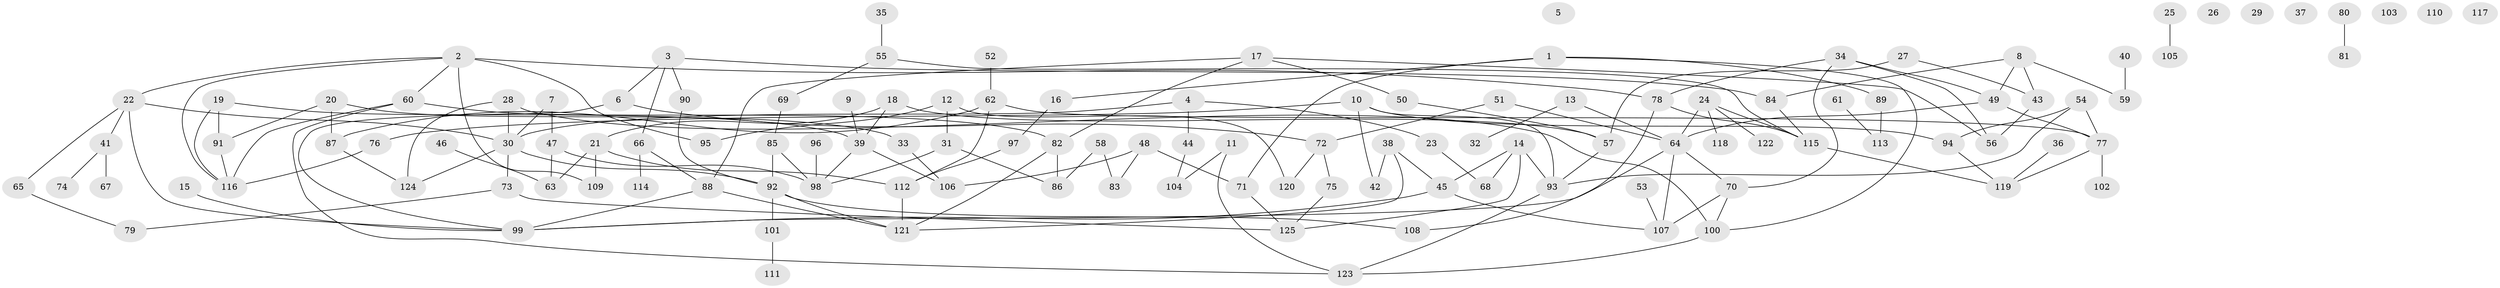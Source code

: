 // coarse degree distribution, {3: 0.23880597014925373, 4: 0.19402985074626866, 5: 0.07462686567164178, 6: 0.11940298507462686, 1: 0.14925373134328357, 2: 0.16417910447761194, 7: 0.04477611940298507, 8: 0.014925373134328358}
// Generated by graph-tools (version 1.1) at 2025/35/03/04/25 23:35:45]
// undirected, 125 vertices, 169 edges
graph export_dot {
  node [color=gray90,style=filled];
  1;
  2;
  3;
  4;
  5;
  6;
  7;
  8;
  9;
  10;
  11;
  12;
  13;
  14;
  15;
  16;
  17;
  18;
  19;
  20;
  21;
  22;
  23;
  24;
  25;
  26;
  27;
  28;
  29;
  30;
  31;
  32;
  33;
  34;
  35;
  36;
  37;
  38;
  39;
  40;
  41;
  42;
  43;
  44;
  45;
  46;
  47;
  48;
  49;
  50;
  51;
  52;
  53;
  54;
  55;
  56;
  57;
  58;
  59;
  60;
  61;
  62;
  63;
  64;
  65;
  66;
  67;
  68;
  69;
  70;
  71;
  72;
  73;
  74;
  75;
  76;
  77;
  78;
  79;
  80;
  81;
  82;
  83;
  84;
  85;
  86;
  87;
  88;
  89;
  90;
  91;
  92;
  93;
  94;
  95;
  96;
  97;
  98;
  99;
  100;
  101;
  102;
  103;
  104;
  105;
  106;
  107;
  108;
  109;
  110;
  111;
  112;
  113;
  114;
  115;
  116;
  117;
  118;
  119;
  120;
  121;
  122;
  123;
  124;
  125;
  1 -- 16;
  1 -- 71;
  1 -- 89;
  1 -- 100;
  2 -- 22;
  2 -- 60;
  2 -- 78;
  2 -- 95;
  2 -- 109;
  2 -- 116;
  3 -- 6;
  3 -- 66;
  3 -- 84;
  3 -- 90;
  4 -- 23;
  4 -- 30;
  4 -- 44;
  6 -- 72;
  6 -- 99;
  7 -- 30;
  7 -- 47;
  8 -- 43;
  8 -- 49;
  8 -- 59;
  8 -- 84;
  9 -- 39;
  10 -- 42;
  10 -- 76;
  10 -- 93;
  10 -- 94;
  11 -- 104;
  11 -- 123;
  12 -- 31;
  12 -- 95;
  12 -- 120;
  13 -- 32;
  13 -- 64;
  14 -- 45;
  14 -- 68;
  14 -- 93;
  14 -- 125;
  15 -- 99;
  16 -- 97;
  17 -- 50;
  17 -- 56;
  17 -- 82;
  17 -- 88;
  18 -- 21;
  18 -- 39;
  18 -- 57;
  19 -- 39;
  19 -- 91;
  19 -- 116;
  20 -- 33;
  20 -- 87;
  20 -- 91;
  21 -- 63;
  21 -- 109;
  21 -- 112;
  22 -- 30;
  22 -- 41;
  22 -- 65;
  22 -- 99;
  23 -- 68;
  24 -- 64;
  24 -- 115;
  24 -- 118;
  24 -- 122;
  25 -- 105;
  27 -- 43;
  27 -- 57;
  28 -- 30;
  28 -- 100;
  28 -- 124;
  30 -- 73;
  30 -- 92;
  30 -- 124;
  31 -- 86;
  31 -- 98;
  33 -- 106;
  34 -- 49;
  34 -- 56;
  34 -- 70;
  34 -- 78;
  35 -- 55;
  36 -- 119;
  38 -- 42;
  38 -- 45;
  38 -- 121;
  39 -- 98;
  39 -- 106;
  40 -- 59;
  41 -- 67;
  41 -- 74;
  43 -- 56;
  44 -- 104;
  45 -- 99;
  45 -- 107;
  46 -- 63;
  47 -- 63;
  47 -- 98;
  48 -- 71;
  48 -- 83;
  48 -- 106;
  49 -- 64;
  49 -- 77;
  50 -- 57;
  51 -- 64;
  51 -- 72;
  52 -- 62;
  53 -- 107;
  54 -- 77;
  54 -- 93;
  54 -- 94;
  55 -- 69;
  55 -- 115;
  57 -- 93;
  58 -- 83;
  58 -- 86;
  60 -- 82;
  60 -- 116;
  60 -- 123;
  61 -- 113;
  62 -- 77;
  62 -- 87;
  62 -- 112;
  64 -- 70;
  64 -- 99;
  64 -- 107;
  65 -- 79;
  66 -- 88;
  66 -- 114;
  69 -- 85;
  70 -- 100;
  70 -- 107;
  71 -- 125;
  72 -- 75;
  72 -- 120;
  73 -- 79;
  73 -- 125;
  75 -- 125;
  76 -- 116;
  77 -- 102;
  77 -- 119;
  78 -- 108;
  78 -- 115;
  80 -- 81;
  82 -- 86;
  82 -- 121;
  84 -- 115;
  85 -- 92;
  85 -- 98;
  87 -- 124;
  88 -- 99;
  88 -- 121;
  89 -- 113;
  90 -- 92;
  91 -- 116;
  92 -- 101;
  92 -- 108;
  92 -- 121;
  93 -- 123;
  94 -- 119;
  96 -- 98;
  97 -- 112;
  100 -- 123;
  101 -- 111;
  112 -- 121;
  115 -- 119;
}
